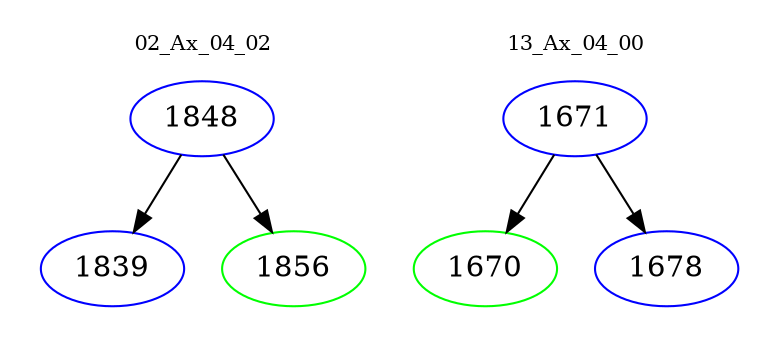 digraph{
subgraph cluster_0 {
color = white
label = "02_Ax_04_02";
fontsize=10;
T0_1848 [label="1848", color="blue"]
T0_1848 -> T0_1839 [color="black"]
T0_1839 [label="1839", color="blue"]
T0_1848 -> T0_1856 [color="black"]
T0_1856 [label="1856", color="green"]
}
subgraph cluster_1 {
color = white
label = "13_Ax_04_00";
fontsize=10;
T1_1671 [label="1671", color="blue"]
T1_1671 -> T1_1670 [color="black"]
T1_1670 [label="1670", color="green"]
T1_1671 -> T1_1678 [color="black"]
T1_1678 [label="1678", color="blue"]
}
}
